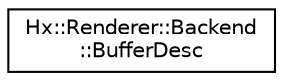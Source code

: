 digraph "Graphical Class Hierarchy"
{
  edge [fontname="Helvetica",fontsize="10",labelfontname="Helvetica",labelfontsize="10"];
  node [fontname="Helvetica",fontsize="10",shape=record];
  rankdir="LR";
  Node0 [label="Hx::Renderer::Backend\l::BufferDesc",height=0.2,width=0.4,color="black", fillcolor="white", style="filled",URL="$structHx_1_1Renderer_1_1Backend_1_1BufferDesc.html"];
}
